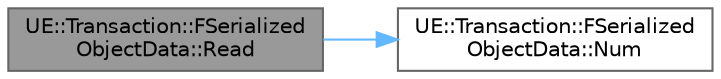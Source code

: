 digraph "UE::Transaction::FSerializedObjectData::Read"
{
 // INTERACTIVE_SVG=YES
 // LATEX_PDF_SIZE
  bgcolor="transparent";
  edge [fontname=Helvetica,fontsize=10,labelfontname=Helvetica,labelfontsize=10];
  node [fontname=Helvetica,fontsize=10,shape=box,height=0.2,width=0.4];
  rankdir="LR";
  Node1 [id="Node000001",label="UE::Transaction::FSerialized\lObjectData::Read",height=0.2,width=0.4,color="gray40", fillcolor="grey60", style="filled", fontcolor="black",tooltip=" "];
  Node1 -> Node2 [id="edge1_Node000001_Node000002",color="steelblue1",style="solid",tooltip=" "];
  Node2 [id="Node000002",label="UE::Transaction::FSerialized\lObjectData::Num",height=0.2,width=0.4,color="grey40", fillcolor="white", style="filled",URL="$d7/de7/structUE_1_1Transaction_1_1FSerializedObjectData.html#a62d0820480a1037d79eba5ba52981af3",tooltip=" "];
}
